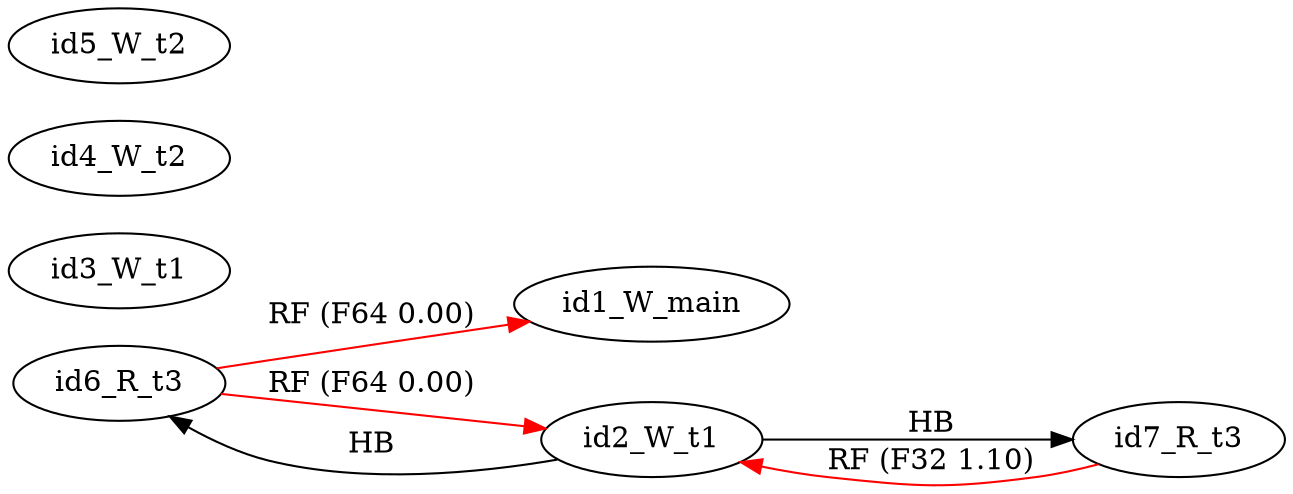 digraph memory_model {
rankdir=LR;
splines=true; esep=0.5;
id6_R_t3 -> id1_W_main [label = "RF (F64 0.00)", color="red"];
id6_R_t3 -> id2_W_t1 [label = "RF (F64 0.00)", color="red"];
id7_R_t3 -> id2_W_t1 [label = "RF (F32 1.10)", color="red"];
id2_W_t1 -> id6_R_t3 [label = "HB", color="black"];
id2_W_t1 -> id7_R_t3 [label = "HB", color="black"];
id1_W_main [pos="5.0,4!"]
id2_W_t1 [pos="0,2!"]
id3_W_t1 [pos="0,0!"]
id4_W_t2 [pos="5,2!"]
id5_W_t2 [pos="5,0!"]
id6_R_t3 [pos="10,2!"]
id7_R_t3 [pos="10,0!"]
}